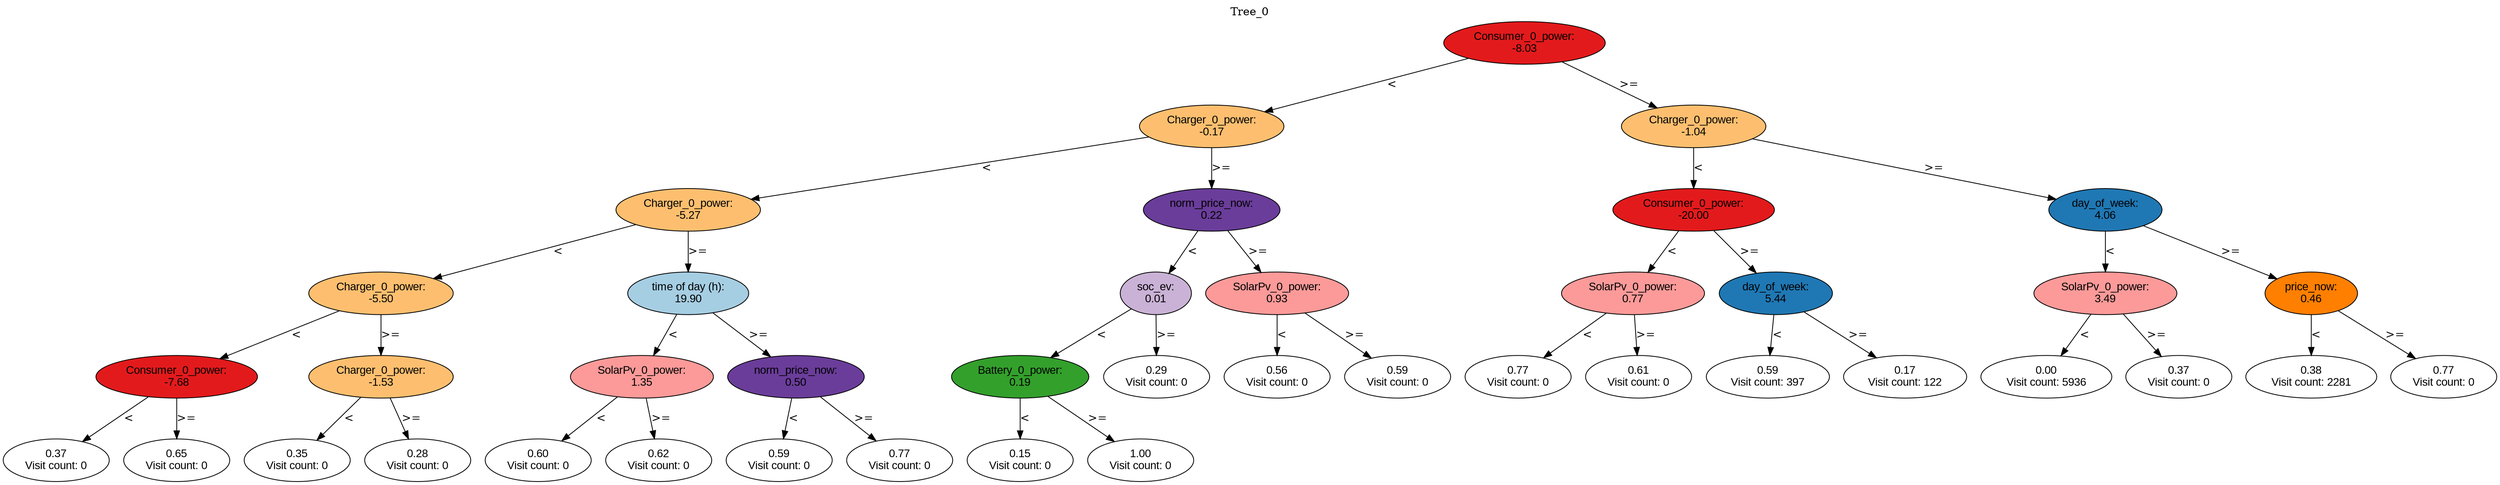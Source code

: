 digraph BST {
    node [fontname="Arial" style=filled colorscheme=paired12];
    0 [ label = "Consumer_0_power:
-8.03" fillcolor=6];
    1 [ label = "Charger_0_power:
-0.17" fillcolor=7];
    2 [ label = "Charger_0_power:
-5.27" fillcolor=7];
    3 [ label = "Charger_0_power:
-5.50" fillcolor=7];
    4 [ label = "Consumer_0_power:
-7.68" fillcolor=6];
    5 [ label = "0.37
Visit count: 0" fillcolor=white];
    6 [ label = "0.65
Visit count: 0" fillcolor=white];
    7 [ label = "Charger_0_power:
-1.53" fillcolor=7];
    8 [ label = "0.35
Visit count: 0" fillcolor=white];
    9 [ label = "0.28
Visit count: 0" fillcolor=white];
    10 [ label = "time of day (h):
19.90" fillcolor=1];
    11 [ label = "SolarPv_0_power:
1.35" fillcolor=5];
    12 [ label = "0.60
Visit count: 0" fillcolor=white];
    13 [ label = "0.62
Visit count: 0" fillcolor=white];
    14 [ label = "norm_price_now:
0.50" fillcolor=10];
    15 [ label = "0.59
Visit count: 0" fillcolor=white];
    16 [ label = "0.77
Visit count: 0" fillcolor=white];
    17 [ label = "norm_price_now:
0.22" fillcolor=10];
    18 [ label = "soc_ev:
0.01" fillcolor=9];
    19 [ label = "Battery_0_power:
0.19" fillcolor=4];
    20 [ label = "0.15
Visit count: 0" fillcolor=white];
    21 [ label = "1.00
Visit count: 0" fillcolor=white];
    22 [ label = "0.29
Visit count: 0" fillcolor=white];
    23 [ label = "SolarPv_0_power:
0.93" fillcolor=5];
    24 [ label = "0.56
Visit count: 0" fillcolor=white];
    25 [ label = "0.59
Visit count: 0" fillcolor=white];
    26 [ label = "Charger_0_power:
-1.04" fillcolor=7];
    27 [ label = "Consumer_0_power:
-20.00" fillcolor=6];
    28 [ label = "SolarPv_0_power:
0.77" fillcolor=5];
    29 [ label = "0.77
Visit count: 0" fillcolor=white];
    30 [ label = "0.61
Visit count: 0" fillcolor=white];
    31 [ label = "day_of_week:
5.44" fillcolor=2];
    32 [ label = "0.59
Visit count: 397" fillcolor=white];
    33 [ label = "0.17
Visit count: 122" fillcolor=white];
    34 [ label = "day_of_week:
4.06" fillcolor=2];
    35 [ label = "SolarPv_0_power:
3.49" fillcolor=5];
    36 [ label = "0.00
Visit count: 5936" fillcolor=white];
    37 [ label = "0.37
Visit count: 0" fillcolor=white];
    38 [ label = "price_now:
0.46" fillcolor=8];
    39 [ label = "0.38
Visit count: 2281" fillcolor=white];
    40 [ label = "0.77
Visit count: 0" fillcolor=white];

    0  -> 1[ label = "<"];
    0  -> 26[ label = ">="];
    1  -> 2[ label = "<"];
    1  -> 17[ label = ">="];
    2  -> 3[ label = "<"];
    2  -> 10[ label = ">="];
    3  -> 4[ label = "<"];
    3  -> 7[ label = ">="];
    4  -> 5[ label = "<"];
    4  -> 6[ label = ">="];
    7  -> 8[ label = "<"];
    7  -> 9[ label = ">="];
    10  -> 11[ label = "<"];
    10  -> 14[ label = ">="];
    11  -> 12[ label = "<"];
    11  -> 13[ label = ">="];
    14  -> 15[ label = "<"];
    14  -> 16[ label = ">="];
    17  -> 18[ label = "<"];
    17  -> 23[ label = ">="];
    18  -> 19[ label = "<"];
    18  -> 22[ label = ">="];
    19  -> 20[ label = "<"];
    19  -> 21[ label = ">="];
    23  -> 24[ label = "<"];
    23  -> 25[ label = ">="];
    26  -> 27[ label = "<"];
    26  -> 34[ label = ">="];
    27  -> 28[ label = "<"];
    27  -> 31[ label = ">="];
    28  -> 29[ label = "<"];
    28  -> 30[ label = ">="];
    31  -> 32[ label = "<"];
    31  -> 33[ label = ">="];
    34  -> 35[ label = "<"];
    34  -> 38[ label = ">="];
    35  -> 36[ label = "<"];
    35  -> 37[ label = ">="];
    38  -> 39[ label = "<"];
    38  -> 40[ label = ">="];

    labelloc="t";
    label="Tree_0";
}